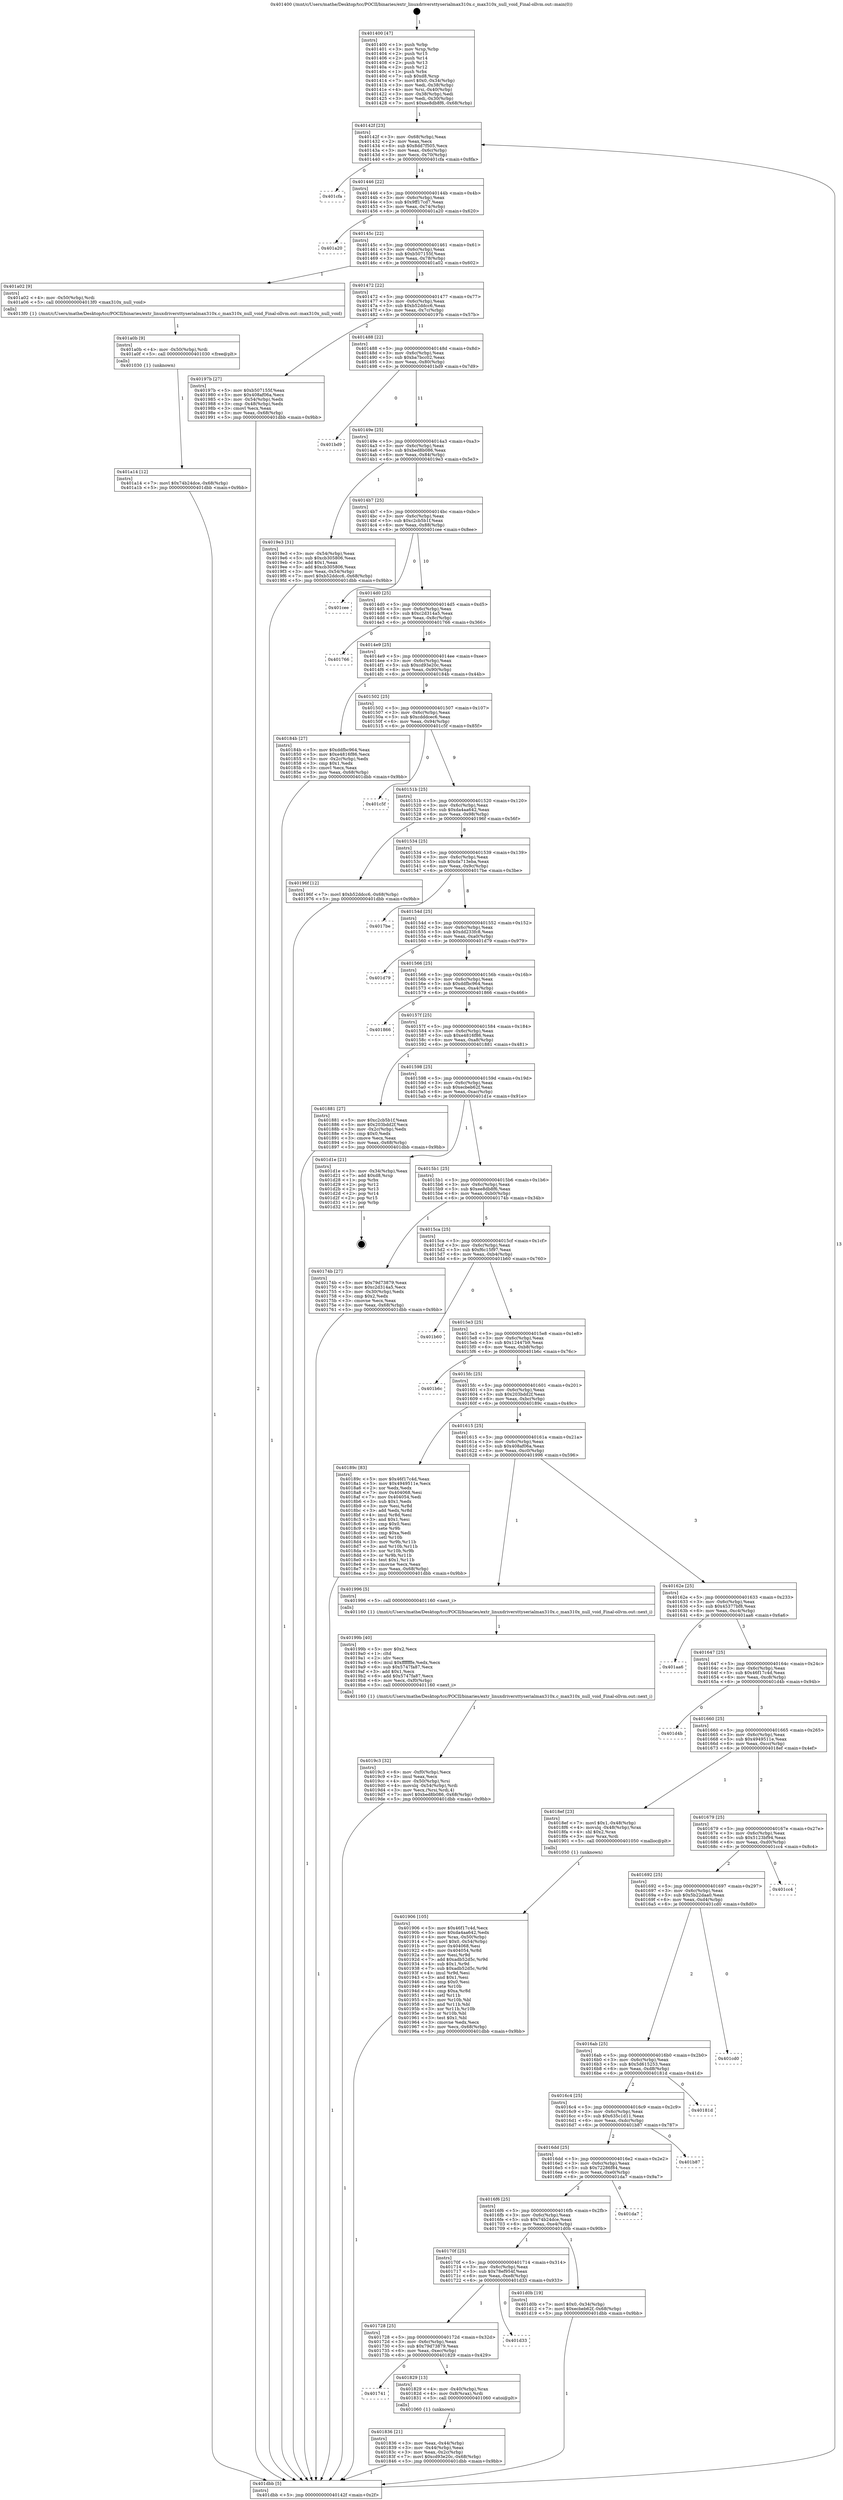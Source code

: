 digraph "0x401400" {
  label = "0x401400 (/mnt/c/Users/mathe/Desktop/tcc/POCII/binaries/extr_linuxdriversttyserialmax310x.c_max310x_null_void_Final-ollvm.out::main(0))"
  labelloc = "t"
  node[shape=record]

  Entry [label="",width=0.3,height=0.3,shape=circle,fillcolor=black,style=filled]
  "0x40142f" [label="{
     0x40142f [23]\l
     | [instrs]\l
     &nbsp;&nbsp;0x40142f \<+3\>: mov -0x68(%rbp),%eax\l
     &nbsp;&nbsp;0x401432 \<+2\>: mov %eax,%ecx\l
     &nbsp;&nbsp;0x401434 \<+6\>: sub $0x8dd7f505,%ecx\l
     &nbsp;&nbsp;0x40143a \<+3\>: mov %eax,-0x6c(%rbp)\l
     &nbsp;&nbsp;0x40143d \<+3\>: mov %ecx,-0x70(%rbp)\l
     &nbsp;&nbsp;0x401440 \<+6\>: je 0000000000401cfa \<main+0x8fa\>\l
  }"]
  "0x401cfa" [label="{
     0x401cfa\l
  }", style=dashed]
  "0x401446" [label="{
     0x401446 [22]\l
     | [instrs]\l
     &nbsp;&nbsp;0x401446 \<+5\>: jmp 000000000040144b \<main+0x4b\>\l
     &nbsp;&nbsp;0x40144b \<+3\>: mov -0x6c(%rbp),%eax\l
     &nbsp;&nbsp;0x40144e \<+5\>: sub $0x9ff17cd7,%eax\l
     &nbsp;&nbsp;0x401453 \<+3\>: mov %eax,-0x74(%rbp)\l
     &nbsp;&nbsp;0x401456 \<+6\>: je 0000000000401a20 \<main+0x620\>\l
  }"]
  Exit [label="",width=0.3,height=0.3,shape=circle,fillcolor=black,style=filled,peripheries=2]
  "0x401a20" [label="{
     0x401a20\l
  }", style=dashed]
  "0x40145c" [label="{
     0x40145c [22]\l
     | [instrs]\l
     &nbsp;&nbsp;0x40145c \<+5\>: jmp 0000000000401461 \<main+0x61\>\l
     &nbsp;&nbsp;0x401461 \<+3\>: mov -0x6c(%rbp),%eax\l
     &nbsp;&nbsp;0x401464 \<+5\>: sub $0xb507155f,%eax\l
     &nbsp;&nbsp;0x401469 \<+3\>: mov %eax,-0x78(%rbp)\l
     &nbsp;&nbsp;0x40146c \<+6\>: je 0000000000401a02 \<main+0x602\>\l
  }"]
  "0x401a14" [label="{
     0x401a14 [12]\l
     | [instrs]\l
     &nbsp;&nbsp;0x401a14 \<+7\>: movl $0x74b24dce,-0x68(%rbp)\l
     &nbsp;&nbsp;0x401a1b \<+5\>: jmp 0000000000401dbb \<main+0x9bb\>\l
  }"]
  "0x401a02" [label="{
     0x401a02 [9]\l
     | [instrs]\l
     &nbsp;&nbsp;0x401a02 \<+4\>: mov -0x50(%rbp),%rdi\l
     &nbsp;&nbsp;0x401a06 \<+5\>: call 00000000004013f0 \<max310x_null_void\>\l
     | [calls]\l
     &nbsp;&nbsp;0x4013f0 \{1\} (/mnt/c/Users/mathe/Desktop/tcc/POCII/binaries/extr_linuxdriversttyserialmax310x.c_max310x_null_void_Final-ollvm.out::max310x_null_void)\l
  }"]
  "0x401472" [label="{
     0x401472 [22]\l
     | [instrs]\l
     &nbsp;&nbsp;0x401472 \<+5\>: jmp 0000000000401477 \<main+0x77\>\l
     &nbsp;&nbsp;0x401477 \<+3\>: mov -0x6c(%rbp),%eax\l
     &nbsp;&nbsp;0x40147a \<+5\>: sub $0xb52ddcc6,%eax\l
     &nbsp;&nbsp;0x40147f \<+3\>: mov %eax,-0x7c(%rbp)\l
     &nbsp;&nbsp;0x401482 \<+6\>: je 000000000040197b \<main+0x57b\>\l
  }"]
  "0x401a0b" [label="{
     0x401a0b [9]\l
     | [instrs]\l
     &nbsp;&nbsp;0x401a0b \<+4\>: mov -0x50(%rbp),%rdi\l
     &nbsp;&nbsp;0x401a0f \<+5\>: call 0000000000401030 \<free@plt\>\l
     | [calls]\l
     &nbsp;&nbsp;0x401030 \{1\} (unknown)\l
  }"]
  "0x40197b" [label="{
     0x40197b [27]\l
     | [instrs]\l
     &nbsp;&nbsp;0x40197b \<+5\>: mov $0xb507155f,%eax\l
     &nbsp;&nbsp;0x401980 \<+5\>: mov $0x408af06a,%ecx\l
     &nbsp;&nbsp;0x401985 \<+3\>: mov -0x54(%rbp),%edx\l
     &nbsp;&nbsp;0x401988 \<+3\>: cmp -0x48(%rbp),%edx\l
     &nbsp;&nbsp;0x40198b \<+3\>: cmovl %ecx,%eax\l
     &nbsp;&nbsp;0x40198e \<+3\>: mov %eax,-0x68(%rbp)\l
     &nbsp;&nbsp;0x401991 \<+5\>: jmp 0000000000401dbb \<main+0x9bb\>\l
  }"]
  "0x401488" [label="{
     0x401488 [22]\l
     | [instrs]\l
     &nbsp;&nbsp;0x401488 \<+5\>: jmp 000000000040148d \<main+0x8d\>\l
     &nbsp;&nbsp;0x40148d \<+3\>: mov -0x6c(%rbp),%eax\l
     &nbsp;&nbsp;0x401490 \<+5\>: sub $0xba7bcc02,%eax\l
     &nbsp;&nbsp;0x401495 \<+3\>: mov %eax,-0x80(%rbp)\l
     &nbsp;&nbsp;0x401498 \<+6\>: je 0000000000401bd9 \<main+0x7d9\>\l
  }"]
  "0x4019c3" [label="{
     0x4019c3 [32]\l
     | [instrs]\l
     &nbsp;&nbsp;0x4019c3 \<+6\>: mov -0xf0(%rbp),%ecx\l
     &nbsp;&nbsp;0x4019c9 \<+3\>: imul %eax,%ecx\l
     &nbsp;&nbsp;0x4019cc \<+4\>: mov -0x50(%rbp),%rsi\l
     &nbsp;&nbsp;0x4019d0 \<+4\>: movslq -0x54(%rbp),%rdi\l
     &nbsp;&nbsp;0x4019d4 \<+3\>: mov %ecx,(%rsi,%rdi,4)\l
     &nbsp;&nbsp;0x4019d7 \<+7\>: movl $0xbed8b086,-0x68(%rbp)\l
     &nbsp;&nbsp;0x4019de \<+5\>: jmp 0000000000401dbb \<main+0x9bb\>\l
  }"]
  "0x401bd9" [label="{
     0x401bd9\l
  }", style=dashed]
  "0x40149e" [label="{
     0x40149e [25]\l
     | [instrs]\l
     &nbsp;&nbsp;0x40149e \<+5\>: jmp 00000000004014a3 \<main+0xa3\>\l
     &nbsp;&nbsp;0x4014a3 \<+3\>: mov -0x6c(%rbp),%eax\l
     &nbsp;&nbsp;0x4014a6 \<+5\>: sub $0xbed8b086,%eax\l
     &nbsp;&nbsp;0x4014ab \<+6\>: mov %eax,-0x84(%rbp)\l
     &nbsp;&nbsp;0x4014b1 \<+6\>: je 00000000004019e3 \<main+0x5e3\>\l
  }"]
  "0x40199b" [label="{
     0x40199b [40]\l
     | [instrs]\l
     &nbsp;&nbsp;0x40199b \<+5\>: mov $0x2,%ecx\l
     &nbsp;&nbsp;0x4019a0 \<+1\>: cltd\l
     &nbsp;&nbsp;0x4019a1 \<+2\>: idiv %ecx\l
     &nbsp;&nbsp;0x4019a3 \<+6\>: imul $0xfffffffe,%edx,%ecx\l
     &nbsp;&nbsp;0x4019a9 \<+6\>: sub $0x5747fa87,%ecx\l
     &nbsp;&nbsp;0x4019af \<+3\>: add $0x1,%ecx\l
     &nbsp;&nbsp;0x4019b2 \<+6\>: add $0x5747fa87,%ecx\l
     &nbsp;&nbsp;0x4019b8 \<+6\>: mov %ecx,-0xf0(%rbp)\l
     &nbsp;&nbsp;0x4019be \<+5\>: call 0000000000401160 \<next_i\>\l
     | [calls]\l
     &nbsp;&nbsp;0x401160 \{1\} (/mnt/c/Users/mathe/Desktop/tcc/POCII/binaries/extr_linuxdriversttyserialmax310x.c_max310x_null_void_Final-ollvm.out::next_i)\l
  }"]
  "0x4019e3" [label="{
     0x4019e3 [31]\l
     | [instrs]\l
     &nbsp;&nbsp;0x4019e3 \<+3\>: mov -0x54(%rbp),%eax\l
     &nbsp;&nbsp;0x4019e6 \<+5\>: sub $0xcb305806,%eax\l
     &nbsp;&nbsp;0x4019eb \<+3\>: add $0x1,%eax\l
     &nbsp;&nbsp;0x4019ee \<+5\>: add $0xcb305806,%eax\l
     &nbsp;&nbsp;0x4019f3 \<+3\>: mov %eax,-0x54(%rbp)\l
     &nbsp;&nbsp;0x4019f6 \<+7\>: movl $0xb52ddcc6,-0x68(%rbp)\l
     &nbsp;&nbsp;0x4019fd \<+5\>: jmp 0000000000401dbb \<main+0x9bb\>\l
  }"]
  "0x4014b7" [label="{
     0x4014b7 [25]\l
     | [instrs]\l
     &nbsp;&nbsp;0x4014b7 \<+5\>: jmp 00000000004014bc \<main+0xbc\>\l
     &nbsp;&nbsp;0x4014bc \<+3\>: mov -0x6c(%rbp),%eax\l
     &nbsp;&nbsp;0x4014bf \<+5\>: sub $0xc2cb5b1f,%eax\l
     &nbsp;&nbsp;0x4014c4 \<+6\>: mov %eax,-0x88(%rbp)\l
     &nbsp;&nbsp;0x4014ca \<+6\>: je 0000000000401cee \<main+0x8ee\>\l
  }"]
  "0x401906" [label="{
     0x401906 [105]\l
     | [instrs]\l
     &nbsp;&nbsp;0x401906 \<+5\>: mov $0x46f17c4d,%ecx\l
     &nbsp;&nbsp;0x40190b \<+5\>: mov $0xda4aa642,%edx\l
     &nbsp;&nbsp;0x401910 \<+4\>: mov %rax,-0x50(%rbp)\l
     &nbsp;&nbsp;0x401914 \<+7\>: movl $0x0,-0x54(%rbp)\l
     &nbsp;&nbsp;0x40191b \<+7\>: mov 0x404068,%esi\l
     &nbsp;&nbsp;0x401922 \<+8\>: mov 0x404054,%r8d\l
     &nbsp;&nbsp;0x40192a \<+3\>: mov %esi,%r9d\l
     &nbsp;&nbsp;0x40192d \<+7\>: add $0xadb52d5c,%r9d\l
     &nbsp;&nbsp;0x401934 \<+4\>: sub $0x1,%r9d\l
     &nbsp;&nbsp;0x401938 \<+7\>: sub $0xadb52d5c,%r9d\l
     &nbsp;&nbsp;0x40193f \<+4\>: imul %r9d,%esi\l
     &nbsp;&nbsp;0x401943 \<+3\>: and $0x1,%esi\l
     &nbsp;&nbsp;0x401946 \<+3\>: cmp $0x0,%esi\l
     &nbsp;&nbsp;0x401949 \<+4\>: sete %r10b\l
     &nbsp;&nbsp;0x40194d \<+4\>: cmp $0xa,%r8d\l
     &nbsp;&nbsp;0x401951 \<+4\>: setl %r11b\l
     &nbsp;&nbsp;0x401955 \<+3\>: mov %r10b,%bl\l
     &nbsp;&nbsp;0x401958 \<+3\>: and %r11b,%bl\l
     &nbsp;&nbsp;0x40195b \<+3\>: xor %r11b,%r10b\l
     &nbsp;&nbsp;0x40195e \<+3\>: or %r10b,%bl\l
     &nbsp;&nbsp;0x401961 \<+3\>: test $0x1,%bl\l
     &nbsp;&nbsp;0x401964 \<+3\>: cmovne %edx,%ecx\l
     &nbsp;&nbsp;0x401967 \<+3\>: mov %ecx,-0x68(%rbp)\l
     &nbsp;&nbsp;0x40196a \<+5\>: jmp 0000000000401dbb \<main+0x9bb\>\l
  }"]
  "0x401cee" [label="{
     0x401cee\l
  }", style=dashed]
  "0x4014d0" [label="{
     0x4014d0 [25]\l
     | [instrs]\l
     &nbsp;&nbsp;0x4014d0 \<+5\>: jmp 00000000004014d5 \<main+0xd5\>\l
     &nbsp;&nbsp;0x4014d5 \<+3\>: mov -0x6c(%rbp),%eax\l
     &nbsp;&nbsp;0x4014d8 \<+5\>: sub $0xc2d314a5,%eax\l
     &nbsp;&nbsp;0x4014dd \<+6\>: mov %eax,-0x8c(%rbp)\l
     &nbsp;&nbsp;0x4014e3 \<+6\>: je 0000000000401766 \<main+0x366\>\l
  }"]
  "0x401836" [label="{
     0x401836 [21]\l
     | [instrs]\l
     &nbsp;&nbsp;0x401836 \<+3\>: mov %eax,-0x44(%rbp)\l
     &nbsp;&nbsp;0x401839 \<+3\>: mov -0x44(%rbp),%eax\l
     &nbsp;&nbsp;0x40183c \<+3\>: mov %eax,-0x2c(%rbp)\l
     &nbsp;&nbsp;0x40183f \<+7\>: movl $0xcd93e20c,-0x68(%rbp)\l
     &nbsp;&nbsp;0x401846 \<+5\>: jmp 0000000000401dbb \<main+0x9bb\>\l
  }"]
  "0x401766" [label="{
     0x401766\l
  }", style=dashed]
  "0x4014e9" [label="{
     0x4014e9 [25]\l
     | [instrs]\l
     &nbsp;&nbsp;0x4014e9 \<+5\>: jmp 00000000004014ee \<main+0xee\>\l
     &nbsp;&nbsp;0x4014ee \<+3\>: mov -0x6c(%rbp),%eax\l
     &nbsp;&nbsp;0x4014f1 \<+5\>: sub $0xcd93e20c,%eax\l
     &nbsp;&nbsp;0x4014f6 \<+6\>: mov %eax,-0x90(%rbp)\l
     &nbsp;&nbsp;0x4014fc \<+6\>: je 000000000040184b \<main+0x44b\>\l
  }"]
  "0x401741" [label="{
     0x401741\l
  }", style=dashed]
  "0x40184b" [label="{
     0x40184b [27]\l
     | [instrs]\l
     &nbsp;&nbsp;0x40184b \<+5\>: mov $0xddfbc964,%eax\l
     &nbsp;&nbsp;0x401850 \<+5\>: mov $0xe4816f86,%ecx\l
     &nbsp;&nbsp;0x401855 \<+3\>: mov -0x2c(%rbp),%edx\l
     &nbsp;&nbsp;0x401858 \<+3\>: cmp $0x1,%edx\l
     &nbsp;&nbsp;0x40185b \<+3\>: cmovl %ecx,%eax\l
     &nbsp;&nbsp;0x40185e \<+3\>: mov %eax,-0x68(%rbp)\l
     &nbsp;&nbsp;0x401861 \<+5\>: jmp 0000000000401dbb \<main+0x9bb\>\l
  }"]
  "0x401502" [label="{
     0x401502 [25]\l
     | [instrs]\l
     &nbsp;&nbsp;0x401502 \<+5\>: jmp 0000000000401507 \<main+0x107\>\l
     &nbsp;&nbsp;0x401507 \<+3\>: mov -0x6c(%rbp),%eax\l
     &nbsp;&nbsp;0x40150a \<+5\>: sub $0xcdddcec6,%eax\l
     &nbsp;&nbsp;0x40150f \<+6\>: mov %eax,-0x94(%rbp)\l
     &nbsp;&nbsp;0x401515 \<+6\>: je 0000000000401c5f \<main+0x85f\>\l
  }"]
  "0x401829" [label="{
     0x401829 [13]\l
     | [instrs]\l
     &nbsp;&nbsp;0x401829 \<+4\>: mov -0x40(%rbp),%rax\l
     &nbsp;&nbsp;0x40182d \<+4\>: mov 0x8(%rax),%rdi\l
     &nbsp;&nbsp;0x401831 \<+5\>: call 0000000000401060 \<atoi@plt\>\l
     | [calls]\l
     &nbsp;&nbsp;0x401060 \{1\} (unknown)\l
  }"]
  "0x401c5f" [label="{
     0x401c5f\l
  }", style=dashed]
  "0x40151b" [label="{
     0x40151b [25]\l
     | [instrs]\l
     &nbsp;&nbsp;0x40151b \<+5\>: jmp 0000000000401520 \<main+0x120\>\l
     &nbsp;&nbsp;0x401520 \<+3\>: mov -0x6c(%rbp),%eax\l
     &nbsp;&nbsp;0x401523 \<+5\>: sub $0xda4aa642,%eax\l
     &nbsp;&nbsp;0x401528 \<+6\>: mov %eax,-0x98(%rbp)\l
     &nbsp;&nbsp;0x40152e \<+6\>: je 000000000040196f \<main+0x56f\>\l
  }"]
  "0x401728" [label="{
     0x401728 [25]\l
     | [instrs]\l
     &nbsp;&nbsp;0x401728 \<+5\>: jmp 000000000040172d \<main+0x32d\>\l
     &nbsp;&nbsp;0x40172d \<+3\>: mov -0x6c(%rbp),%eax\l
     &nbsp;&nbsp;0x401730 \<+5\>: sub $0x79d73879,%eax\l
     &nbsp;&nbsp;0x401735 \<+6\>: mov %eax,-0xec(%rbp)\l
     &nbsp;&nbsp;0x40173b \<+6\>: je 0000000000401829 \<main+0x429\>\l
  }"]
  "0x40196f" [label="{
     0x40196f [12]\l
     | [instrs]\l
     &nbsp;&nbsp;0x40196f \<+7\>: movl $0xb52ddcc6,-0x68(%rbp)\l
     &nbsp;&nbsp;0x401976 \<+5\>: jmp 0000000000401dbb \<main+0x9bb\>\l
  }"]
  "0x401534" [label="{
     0x401534 [25]\l
     | [instrs]\l
     &nbsp;&nbsp;0x401534 \<+5\>: jmp 0000000000401539 \<main+0x139\>\l
     &nbsp;&nbsp;0x401539 \<+3\>: mov -0x6c(%rbp),%eax\l
     &nbsp;&nbsp;0x40153c \<+5\>: sub $0xda713eba,%eax\l
     &nbsp;&nbsp;0x401541 \<+6\>: mov %eax,-0x9c(%rbp)\l
     &nbsp;&nbsp;0x401547 \<+6\>: je 00000000004017be \<main+0x3be\>\l
  }"]
  "0x401d33" [label="{
     0x401d33\l
  }", style=dashed]
  "0x4017be" [label="{
     0x4017be\l
  }", style=dashed]
  "0x40154d" [label="{
     0x40154d [25]\l
     | [instrs]\l
     &nbsp;&nbsp;0x40154d \<+5\>: jmp 0000000000401552 \<main+0x152\>\l
     &nbsp;&nbsp;0x401552 \<+3\>: mov -0x6c(%rbp),%eax\l
     &nbsp;&nbsp;0x401555 \<+5\>: sub $0xdd233fc8,%eax\l
     &nbsp;&nbsp;0x40155a \<+6\>: mov %eax,-0xa0(%rbp)\l
     &nbsp;&nbsp;0x401560 \<+6\>: je 0000000000401d79 \<main+0x979\>\l
  }"]
  "0x40170f" [label="{
     0x40170f [25]\l
     | [instrs]\l
     &nbsp;&nbsp;0x40170f \<+5\>: jmp 0000000000401714 \<main+0x314\>\l
     &nbsp;&nbsp;0x401714 \<+3\>: mov -0x6c(%rbp),%eax\l
     &nbsp;&nbsp;0x401717 \<+5\>: sub $0x78ef954f,%eax\l
     &nbsp;&nbsp;0x40171c \<+6\>: mov %eax,-0xe8(%rbp)\l
     &nbsp;&nbsp;0x401722 \<+6\>: je 0000000000401d33 \<main+0x933\>\l
  }"]
  "0x401d79" [label="{
     0x401d79\l
  }", style=dashed]
  "0x401566" [label="{
     0x401566 [25]\l
     | [instrs]\l
     &nbsp;&nbsp;0x401566 \<+5\>: jmp 000000000040156b \<main+0x16b\>\l
     &nbsp;&nbsp;0x40156b \<+3\>: mov -0x6c(%rbp),%eax\l
     &nbsp;&nbsp;0x40156e \<+5\>: sub $0xddfbc964,%eax\l
     &nbsp;&nbsp;0x401573 \<+6\>: mov %eax,-0xa4(%rbp)\l
     &nbsp;&nbsp;0x401579 \<+6\>: je 0000000000401866 \<main+0x466\>\l
  }"]
  "0x401d0b" [label="{
     0x401d0b [19]\l
     | [instrs]\l
     &nbsp;&nbsp;0x401d0b \<+7\>: movl $0x0,-0x34(%rbp)\l
     &nbsp;&nbsp;0x401d12 \<+7\>: movl $0xecbeb62f,-0x68(%rbp)\l
     &nbsp;&nbsp;0x401d19 \<+5\>: jmp 0000000000401dbb \<main+0x9bb\>\l
  }"]
  "0x401866" [label="{
     0x401866\l
  }", style=dashed]
  "0x40157f" [label="{
     0x40157f [25]\l
     | [instrs]\l
     &nbsp;&nbsp;0x40157f \<+5\>: jmp 0000000000401584 \<main+0x184\>\l
     &nbsp;&nbsp;0x401584 \<+3\>: mov -0x6c(%rbp),%eax\l
     &nbsp;&nbsp;0x401587 \<+5\>: sub $0xe4816f86,%eax\l
     &nbsp;&nbsp;0x40158c \<+6\>: mov %eax,-0xa8(%rbp)\l
     &nbsp;&nbsp;0x401592 \<+6\>: je 0000000000401881 \<main+0x481\>\l
  }"]
  "0x4016f6" [label="{
     0x4016f6 [25]\l
     | [instrs]\l
     &nbsp;&nbsp;0x4016f6 \<+5\>: jmp 00000000004016fb \<main+0x2fb\>\l
     &nbsp;&nbsp;0x4016fb \<+3\>: mov -0x6c(%rbp),%eax\l
     &nbsp;&nbsp;0x4016fe \<+5\>: sub $0x74b24dce,%eax\l
     &nbsp;&nbsp;0x401703 \<+6\>: mov %eax,-0xe4(%rbp)\l
     &nbsp;&nbsp;0x401709 \<+6\>: je 0000000000401d0b \<main+0x90b\>\l
  }"]
  "0x401881" [label="{
     0x401881 [27]\l
     | [instrs]\l
     &nbsp;&nbsp;0x401881 \<+5\>: mov $0xc2cb5b1f,%eax\l
     &nbsp;&nbsp;0x401886 \<+5\>: mov $0x203bdd2f,%ecx\l
     &nbsp;&nbsp;0x40188b \<+3\>: mov -0x2c(%rbp),%edx\l
     &nbsp;&nbsp;0x40188e \<+3\>: cmp $0x0,%edx\l
     &nbsp;&nbsp;0x401891 \<+3\>: cmove %ecx,%eax\l
     &nbsp;&nbsp;0x401894 \<+3\>: mov %eax,-0x68(%rbp)\l
     &nbsp;&nbsp;0x401897 \<+5\>: jmp 0000000000401dbb \<main+0x9bb\>\l
  }"]
  "0x401598" [label="{
     0x401598 [25]\l
     | [instrs]\l
     &nbsp;&nbsp;0x401598 \<+5\>: jmp 000000000040159d \<main+0x19d\>\l
     &nbsp;&nbsp;0x40159d \<+3\>: mov -0x6c(%rbp),%eax\l
     &nbsp;&nbsp;0x4015a0 \<+5\>: sub $0xecbeb62f,%eax\l
     &nbsp;&nbsp;0x4015a5 \<+6\>: mov %eax,-0xac(%rbp)\l
     &nbsp;&nbsp;0x4015ab \<+6\>: je 0000000000401d1e \<main+0x91e\>\l
  }"]
  "0x401da7" [label="{
     0x401da7\l
  }", style=dashed]
  "0x401d1e" [label="{
     0x401d1e [21]\l
     | [instrs]\l
     &nbsp;&nbsp;0x401d1e \<+3\>: mov -0x34(%rbp),%eax\l
     &nbsp;&nbsp;0x401d21 \<+7\>: add $0xd8,%rsp\l
     &nbsp;&nbsp;0x401d28 \<+1\>: pop %rbx\l
     &nbsp;&nbsp;0x401d29 \<+2\>: pop %r12\l
     &nbsp;&nbsp;0x401d2b \<+2\>: pop %r13\l
     &nbsp;&nbsp;0x401d2d \<+2\>: pop %r14\l
     &nbsp;&nbsp;0x401d2f \<+2\>: pop %r15\l
     &nbsp;&nbsp;0x401d31 \<+1\>: pop %rbp\l
     &nbsp;&nbsp;0x401d32 \<+1\>: ret\l
  }"]
  "0x4015b1" [label="{
     0x4015b1 [25]\l
     | [instrs]\l
     &nbsp;&nbsp;0x4015b1 \<+5\>: jmp 00000000004015b6 \<main+0x1b6\>\l
     &nbsp;&nbsp;0x4015b6 \<+3\>: mov -0x6c(%rbp),%eax\l
     &nbsp;&nbsp;0x4015b9 \<+5\>: sub $0xee8db8f6,%eax\l
     &nbsp;&nbsp;0x4015be \<+6\>: mov %eax,-0xb0(%rbp)\l
     &nbsp;&nbsp;0x4015c4 \<+6\>: je 000000000040174b \<main+0x34b\>\l
  }"]
  "0x4016dd" [label="{
     0x4016dd [25]\l
     | [instrs]\l
     &nbsp;&nbsp;0x4016dd \<+5\>: jmp 00000000004016e2 \<main+0x2e2\>\l
     &nbsp;&nbsp;0x4016e2 \<+3\>: mov -0x6c(%rbp),%eax\l
     &nbsp;&nbsp;0x4016e5 \<+5\>: sub $0x72286f84,%eax\l
     &nbsp;&nbsp;0x4016ea \<+6\>: mov %eax,-0xe0(%rbp)\l
     &nbsp;&nbsp;0x4016f0 \<+6\>: je 0000000000401da7 \<main+0x9a7\>\l
  }"]
  "0x40174b" [label="{
     0x40174b [27]\l
     | [instrs]\l
     &nbsp;&nbsp;0x40174b \<+5\>: mov $0x79d73879,%eax\l
     &nbsp;&nbsp;0x401750 \<+5\>: mov $0xc2d314a5,%ecx\l
     &nbsp;&nbsp;0x401755 \<+3\>: mov -0x30(%rbp),%edx\l
     &nbsp;&nbsp;0x401758 \<+3\>: cmp $0x2,%edx\l
     &nbsp;&nbsp;0x40175b \<+3\>: cmovne %ecx,%eax\l
     &nbsp;&nbsp;0x40175e \<+3\>: mov %eax,-0x68(%rbp)\l
     &nbsp;&nbsp;0x401761 \<+5\>: jmp 0000000000401dbb \<main+0x9bb\>\l
  }"]
  "0x4015ca" [label="{
     0x4015ca [25]\l
     | [instrs]\l
     &nbsp;&nbsp;0x4015ca \<+5\>: jmp 00000000004015cf \<main+0x1cf\>\l
     &nbsp;&nbsp;0x4015cf \<+3\>: mov -0x6c(%rbp),%eax\l
     &nbsp;&nbsp;0x4015d2 \<+5\>: sub $0xf6c15f97,%eax\l
     &nbsp;&nbsp;0x4015d7 \<+6\>: mov %eax,-0xb4(%rbp)\l
     &nbsp;&nbsp;0x4015dd \<+6\>: je 0000000000401b60 \<main+0x760\>\l
  }"]
  "0x401dbb" [label="{
     0x401dbb [5]\l
     | [instrs]\l
     &nbsp;&nbsp;0x401dbb \<+5\>: jmp 000000000040142f \<main+0x2f\>\l
  }"]
  "0x401400" [label="{
     0x401400 [47]\l
     | [instrs]\l
     &nbsp;&nbsp;0x401400 \<+1\>: push %rbp\l
     &nbsp;&nbsp;0x401401 \<+3\>: mov %rsp,%rbp\l
     &nbsp;&nbsp;0x401404 \<+2\>: push %r15\l
     &nbsp;&nbsp;0x401406 \<+2\>: push %r14\l
     &nbsp;&nbsp;0x401408 \<+2\>: push %r13\l
     &nbsp;&nbsp;0x40140a \<+2\>: push %r12\l
     &nbsp;&nbsp;0x40140c \<+1\>: push %rbx\l
     &nbsp;&nbsp;0x40140d \<+7\>: sub $0xd8,%rsp\l
     &nbsp;&nbsp;0x401414 \<+7\>: movl $0x0,-0x34(%rbp)\l
     &nbsp;&nbsp;0x40141b \<+3\>: mov %edi,-0x38(%rbp)\l
     &nbsp;&nbsp;0x40141e \<+4\>: mov %rsi,-0x40(%rbp)\l
     &nbsp;&nbsp;0x401422 \<+3\>: mov -0x38(%rbp),%edi\l
     &nbsp;&nbsp;0x401425 \<+3\>: mov %edi,-0x30(%rbp)\l
     &nbsp;&nbsp;0x401428 \<+7\>: movl $0xee8db8f6,-0x68(%rbp)\l
  }"]
  "0x401b87" [label="{
     0x401b87\l
  }", style=dashed]
  "0x401b60" [label="{
     0x401b60\l
  }", style=dashed]
  "0x4015e3" [label="{
     0x4015e3 [25]\l
     | [instrs]\l
     &nbsp;&nbsp;0x4015e3 \<+5\>: jmp 00000000004015e8 \<main+0x1e8\>\l
     &nbsp;&nbsp;0x4015e8 \<+3\>: mov -0x6c(%rbp),%eax\l
     &nbsp;&nbsp;0x4015eb \<+5\>: sub $0x12447b9,%eax\l
     &nbsp;&nbsp;0x4015f0 \<+6\>: mov %eax,-0xb8(%rbp)\l
     &nbsp;&nbsp;0x4015f6 \<+6\>: je 0000000000401b6c \<main+0x76c\>\l
  }"]
  "0x4016c4" [label="{
     0x4016c4 [25]\l
     | [instrs]\l
     &nbsp;&nbsp;0x4016c4 \<+5\>: jmp 00000000004016c9 \<main+0x2c9\>\l
     &nbsp;&nbsp;0x4016c9 \<+3\>: mov -0x6c(%rbp),%eax\l
     &nbsp;&nbsp;0x4016cc \<+5\>: sub $0x635c1d11,%eax\l
     &nbsp;&nbsp;0x4016d1 \<+6\>: mov %eax,-0xdc(%rbp)\l
     &nbsp;&nbsp;0x4016d7 \<+6\>: je 0000000000401b87 \<main+0x787\>\l
  }"]
  "0x401b6c" [label="{
     0x401b6c\l
  }", style=dashed]
  "0x4015fc" [label="{
     0x4015fc [25]\l
     | [instrs]\l
     &nbsp;&nbsp;0x4015fc \<+5\>: jmp 0000000000401601 \<main+0x201\>\l
     &nbsp;&nbsp;0x401601 \<+3\>: mov -0x6c(%rbp),%eax\l
     &nbsp;&nbsp;0x401604 \<+5\>: sub $0x203bdd2f,%eax\l
     &nbsp;&nbsp;0x401609 \<+6\>: mov %eax,-0xbc(%rbp)\l
     &nbsp;&nbsp;0x40160f \<+6\>: je 000000000040189c \<main+0x49c\>\l
  }"]
  "0x40181d" [label="{
     0x40181d\l
  }", style=dashed]
  "0x40189c" [label="{
     0x40189c [83]\l
     | [instrs]\l
     &nbsp;&nbsp;0x40189c \<+5\>: mov $0x46f17c4d,%eax\l
     &nbsp;&nbsp;0x4018a1 \<+5\>: mov $0x4949511e,%ecx\l
     &nbsp;&nbsp;0x4018a6 \<+2\>: xor %edx,%edx\l
     &nbsp;&nbsp;0x4018a8 \<+7\>: mov 0x404068,%esi\l
     &nbsp;&nbsp;0x4018af \<+7\>: mov 0x404054,%edi\l
     &nbsp;&nbsp;0x4018b6 \<+3\>: sub $0x1,%edx\l
     &nbsp;&nbsp;0x4018b9 \<+3\>: mov %esi,%r8d\l
     &nbsp;&nbsp;0x4018bc \<+3\>: add %edx,%r8d\l
     &nbsp;&nbsp;0x4018bf \<+4\>: imul %r8d,%esi\l
     &nbsp;&nbsp;0x4018c3 \<+3\>: and $0x1,%esi\l
     &nbsp;&nbsp;0x4018c6 \<+3\>: cmp $0x0,%esi\l
     &nbsp;&nbsp;0x4018c9 \<+4\>: sete %r9b\l
     &nbsp;&nbsp;0x4018cd \<+3\>: cmp $0xa,%edi\l
     &nbsp;&nbsp;0x4018d0 \<+4\>: setl %r10b\l
     &nbsp;&nbsp;0x4018d4 \<+3\>: mov %r9b,%r11b\l
     &nbsp;&nbsp;0x4018d7 \<+3\>: and %r10b,%r11b\l
     &nbsp;&nbsp;0x4018da \<+3\>: xor %r10b,%r9b\l
     &nbsp;&nbsp;0x4018dd \<+3\>: or %r9b,%r11b\l
     &nbsp;&nbsp;0x4018e0 \<+4\>: test $0x1,%r11b\l
     &nbsp;&nbsp;0x4018e4 \<+3\>: cmovne %ecx,%eax\l
     &nbsp;&nbsp;0x4018e7 \<+3\>: mov %eax,-0x68(%rbp)\l
     &nbsp;&nbsp;0x4018ea \<+5\>: jmp 0000000000401dbb \<main+0x9bb\>\l
  }"]
  "0x401615" [label="{
     0x401615 [25]\l
     | [instrs]\l
     &nbsp;&nbsp;0x401615 \<+5\>: jmp 000000000040161a \<main+0x21a\>\l
     &nbsp;&nbsp;0x40161a \<+3\>: mov -0x6c(%rbp),%eax\l
     &nbsp;&nbsp;0x40161d \<+5\>: sub $0x408af06a,%eax\l
     &nbsp;&nbsp;0x401622 \<+6\>: mov %eax,-0xc0(%rbp)\l
     &nbsp;&nbsp;0x401628 \<+6\>: je 0000000000401996 \<main+0x596\>\l
  }"]
  "0x4016ab" [label="{
     0x4016ab [25]\l
     | [instrs]\l
     &nbsp;&nbsp;0x4016ab \<+5\>: jmp 00000000004016b0 \<main+0x2b0\>\l
     &nbsp;&nbsp;0x4016b0 \<+3\>: mov -0x6c(%rbp),%eax\l
     &nbsp;&nbsp;0x4016b3 \<+5\>: sub $0x5d615253,%eax\l
     &nbsp;&nbsp;0x4016b8 \<+6\>: mov %eax,-0xd8(%rbp)\l
     &nbsp;&nbsp;0x4016be \<+6\>: je 000000000040181d \<main+0x41d\>\l
  }"]
  "0x401996" [label="{
     0x401996 [5]\l
     | [instrs]\l
     &nbsp;&nbsp;0x401996 \<+5\>: call 0000000000401160 \<next_i\>\l
     | [calls]\l
     &nbsp;&nbsp;0x401160 \{1\} (/mnt/c/Users/mathe/Desktop/tcc/POCII/binaries/extr_linuxdriversttyserialmax310x.c_max310x_null_void_Final-ollvm.out::next_i)\l
  }"]
  "0x40162e" [label="{
     0x40162e [25]\l
     | [instrs]\l
     &nbsp;&nbsp;0x40162e \<+5\>: jmp 0000000000401633 \<main+0x233\>\l
     &nbsp;&nbsp;0x401633 \<+3\>: mov -0x6c(%rbp),%eax\l
     &nbsp;&nbsp;0x401636 \<+5\>: sub $0x45377bf8,%eax\l
     &nbsp;&nbsp;0x40163b \<+6\>: mov %eax,-0xc4(%rbp)\l
     &nbsp;&nbsp;0x401641 \<+6\>: je 0000000000401aa6 \<main+0x6a6\>\l
  }"]
  "0x401cd0" [label="{
     0x401cd0\l
  }", style=dashed]
  "0x401aa6" [label="{
     0x401aa6\l
  }", style=dashed]
  "0x401647" [label="{
     0x401647 [25]\l
     | [instrs]\l
     &nbsp;&nbsp;0x401647 \<+5\>: jmp 000000000040164c \<main+0x24c\>\l
     &nbsp;&nbsp;0x40164c \<+3\>: mov -0x6c(%rbp),%eax\l
     &nbsp;&nbsp;0x40164f \<+5\>: sub $0x46f17c4d,%eax\l
     &nbsp;&nbsp;0x401654 \<+6\>: mov %eax,-0xc8(%rbp)\l
     &nbsp;&nbsp;0x40165a \<+6\>: je 0000000000401d4b \<main+0x94b\>\l
  }"]
  "0x401692" [label="{
     0x401692 [25]\l
     | [instrs]\l
     &nbsp;&nbsp;0x401692 \<+5\>: jmp 0000000000401697 \<main+0x297\>\l
     &nbsp;&nbsp;0x401697 \<+3\>: mov -0x6c(%rbp),%eax\l
     &nbsp;&nbsp;0x40169a \<+5\>: sub $0x5b22daa0,%eax\l
     &nbsp;&nbsp;0x40169f \<+6\>: mov %eax,-0xd4(%rbp)\l
     &nbsp;&nbsp;0x4016a5 \<+6\>: je 0000000000401cd0 \<main+0x8d0\>\l
  }"]
  "0x401d4b" [label="{
     0x401d4b\l
  }", style=dashed]
  "0x401660" [label="{
     0x401660 [25]\l
     | [instrs]\l
     &nbsp;&nbsp;0x401660 \<+5\>: jmp 0000000000401665 \<main+0x265\>\l
     &nbsp;&nbsp;0x401665 \<+3\>: mov -0x6c(%rbp),%eax\l
     &nbsp;&nbsp;0x401668 \<+5\>: sub $0x4949511e,%eax\l
     &nbsp;&nbsp;0x40166d \<+6\>: mov %eax,-0xcc(%rbp)\l
     &nbsp;&nbsp;0x401673 \<+6\>: je 00000000004018ef \<main+0x4ef\>\l
  }"]
  "0x401cc4" [label="{
     0x401cc4\l
  }", style=dashed]
  "0x4018ef" [label="{
     0x4018ef [23]\l
     | [instrs]\l
     &nbsp;&nbsp;0x4018ef \<+7\>: movl $0x1,-0x48(%rbp)\l
     &nbsp;&nbsp;0x4018f6 \<+4\>: movslq -0x48(%rbp),%rax\l
     &nbsp;&nbsp;0x4018fa \<+4\>: shl $0x2,%rax\l
     &nbsp;&nbsp;0x4018fe \<+3\>: mov %rax,%rdi\l
     &nbsp;&nbsp;0x401901 \<+5\>: call 0000000000401050 \<malloc@plt\>\l
     | [calls]\l
     &nbsp;&nbsp;0x401050 \{1\} (unknown)\l
  }"]
  "0x401679" [label="{
     0x401679 [25]\l
     | [instrs]\l
     &nbsp;&nbsp;0x401679 \<+5\>: jmp 000000000040167e \<main+0x27e\>\l
     &nbsp;&nbsp;0x40167e \<+3\>: mov -0x6c(%rbp),%eax\l
     &nbsp;&nbsp;0x401681 \<+5\>: sub $0x5123bf94,%eax\l
     &nbsp;&nbsp;0x401686 \<+6\>: mov %eax,-0xd0(%rbp)\l
     &nbsp;&nbsp;0x40168c \<+6\>: je 0000000000401cc4 \<main+0x8c4\>\l
  }"]
  Entry -> "0x401400" [label=" 1"]
  "0x40142f" -> "0x401cfa" [label=" 0"]
  "0x40142f" -> "0x401446" [label=" 14"]
  "0x401d1e" -> Exit [label=" 1"]
  "0x401446" -> "0x401a20" [label=" 0"]
  "0x401446" -> "0x40145c" [label=" 14"]
  "0x401d0b" -> "0x401dbb" [label=" 1"]
  "0x40145c" -> "0x401a02" [label=" 1"]
  "0x40145c" -> "0x401472" [label=" 13"]
  "0x401a14" -> "0x401dbb" [label=" 1"]
  "0x401472" -> "0x40197b" [label=" 2"]
  "0x401472" -> "0x401488" [label=" 11"]
  "0x401a0b" -> "0x401a14" [label=" 1"]
  "0x401488" -> "0x401bd9" [label=" 0"]
  "0x401488" -> "0x40149e" [label=" 11"]
  "0x401a02" -> "0x401a0b" [label=" 1"]
  "0x40149e" -> "0x4019e3" [label=" 1"]
  "0x40149e" -> "0x4014b7" [label=" 10"]
  "0x4019e3" -> "0x401dbb" [label=" 1"]
  "0x4014b7" -> "0x401cee" [label=" 0"]
  "0x4014b7" -> "0x4014d0" [label=" 10"]
  "0x4019c3" -> "0x401dbb" [label=" 1"]
  "0x4014d0" -> "0x401766" [label=" 0"]
  "0x4014d0" -> "0x4014e9" [label=" 10"]
  "0x40199b" -> "0x4019c3" [label=" 1"]
  "0x4014e9" -> "0x40184b" [label=" 1"]
  "0x4014e9" -> "0x401502" [label=" 9"]
  "0x401996" -> "0x40199b" [label=" 1"]
  "0x401502" -> "0x401c5f" [label=" 0"]
  "0x401502" -> "0x40151b" [label=" 9"]
  "0x40197b" -> "0x401dbb" [label=" 2"]
  "0x40151b" -> "0x40196f" [label=" 1"]
  "0x40151b" -> "0x401534" [label=" 8"]
  "0x401906" -> "0x401dbb" [label=" 1"]
  "0x401534" -> "0x4017be" [label=" 0"]
  "0x401534" -> "0x40154d" [label=" 8"]
  "0x4018ef" -> "0x401906" [label=" 1"]
  "0x40154d" -> "0x401d79" [label=" 0"]
  "0x40154d" -> "0x401566" [label=" 8"]
  "0x401881" -> "0x401dbb" [label=" 1"]
  "0x401566" -> "0x401866" [label=" 0"]
  "0x401566" -> "0x40157f" [label=" 8"]
  "0x40184b" -> "0x401dbb" [label=" 1"]
  "0x40157f" -> "0x401881" [label=" 1"]
  "0x40157f" -> "0x401598" [label=" 7"]
  "0x401829" -> "0x401836" [label=" 1"]
  "0x401598" -> "0x401d1e" [label=" 1"]
  "0x401598" -> "0x4015b1" [label=" 6"]
  "0x401728" -> "0x401741" [label=" 0"]
  "0x4015b1" -> "0x40174b" [label=" 1"]
  "0x4015b1" -> "0x4015ca" [label=" 5"]
  "0x40174b" -> "0x401dbb" [label=" 1"]
  "0x401400" -> "0x40142f" [label=" 1"]
  "0x401dbb" -> "0x40142f" [label=" 13"]
  "0x40196f" -> "0x401dbb" [label=" 1"]
  "0x4015ca" -> "0x401b60" [label=" 0"]
  "0x4015ca" -> "0x4015e3" [label=" 5"]
  "0x40170f" -> "0x401728" [label=" 1"]
  "0x4015e3" -> "0x401b6c" [label=" 0"]
  "0x4015e3" -> "0x4015fc" [label=" 5"]
  "0x40189c" -> "0x401dbb" [label=" 1"]
  "0x4015fc" -> "0x40189c" [label=" 1"]
  "0x4015fc" -> "0x401615" [label=" 4"]
  "0x4016f6" -> "0x40170f" [label=" 1"]
  "0x401615" -> "0x401996" [label=" 1"]
  "0x401615" -> "0x40162e" [label=" 3"]
  "0x401836" -> "0x401dbb" [label=" 1"]
  "0x40162e" -> "0x401aa6" [label=" 0"]
  "0x40162e" -> "0x401647" [label=" 3"]
  "0x4016dd" -> "0x4016f6" [label=" 2"]
  "0x401647" -> "0x401d4b" [label=" 0"]
  "0x401647" -> "0x401660" [label=" 3"]
  "0x401728" -> "0x401829" [label=" 1"]
  "0x401660" -> "0x4018ef" [label=" 1"]
  "0x401660" -> "0x401679" [label=" 2"]
  "0x4016c4" -> "0x4016dd" [label=" 2"]
  "0x401679" -> "0x401cc4" [label=" 0"]
  "0x401679" -> "0x401692" [label=" 2"]
  "0x4016dd" -> "0x401da7" [label=" 0"]
  "0x401692" -> "0x401cd0" [label=" 0"]
  "0x401692" -> "0x4016ab" [label=" 2"]
  "0x4016f6" -> "0x401d0b" [label=" 1"]
  "0x4016ab" -> "0x40181d" [label=" 0"]
  "0x4016ab" -> "0x4016c4" [label=" 2"]
  "0x40170f" -> "0x401d33" [label=" 0"]
  "0x4016c4" -> "0x401b87" [label=" 0"]
}
